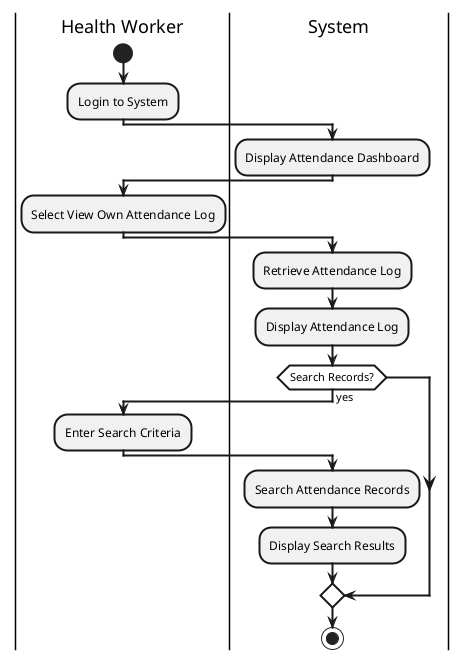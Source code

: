 @startuml
skinparam defaultTextAlignment center
skinparam ArrowThickness 2
skinparam ActivityBorderThickness 2
skinparam ActivityDiamondBackgroundColor white
skinparam ActivityDiamondBorderThickness 2

|Health Worker|
start
:Login to System;

|System|
:Display Attendance Dashboard;

|Health Worker|
:Select View Own Attendance Log;

|System|
:Retrieve Attendance Log;
:Display Attendance Log;

' <<extend>> Search Attendance Records
if (Search Records?) then (yes)
  |Health Worker|
  :Enter Search Criteria;
  |System|
  :Search Attendance Records;
  :Display Search Results;
endif

stop

@enduml 